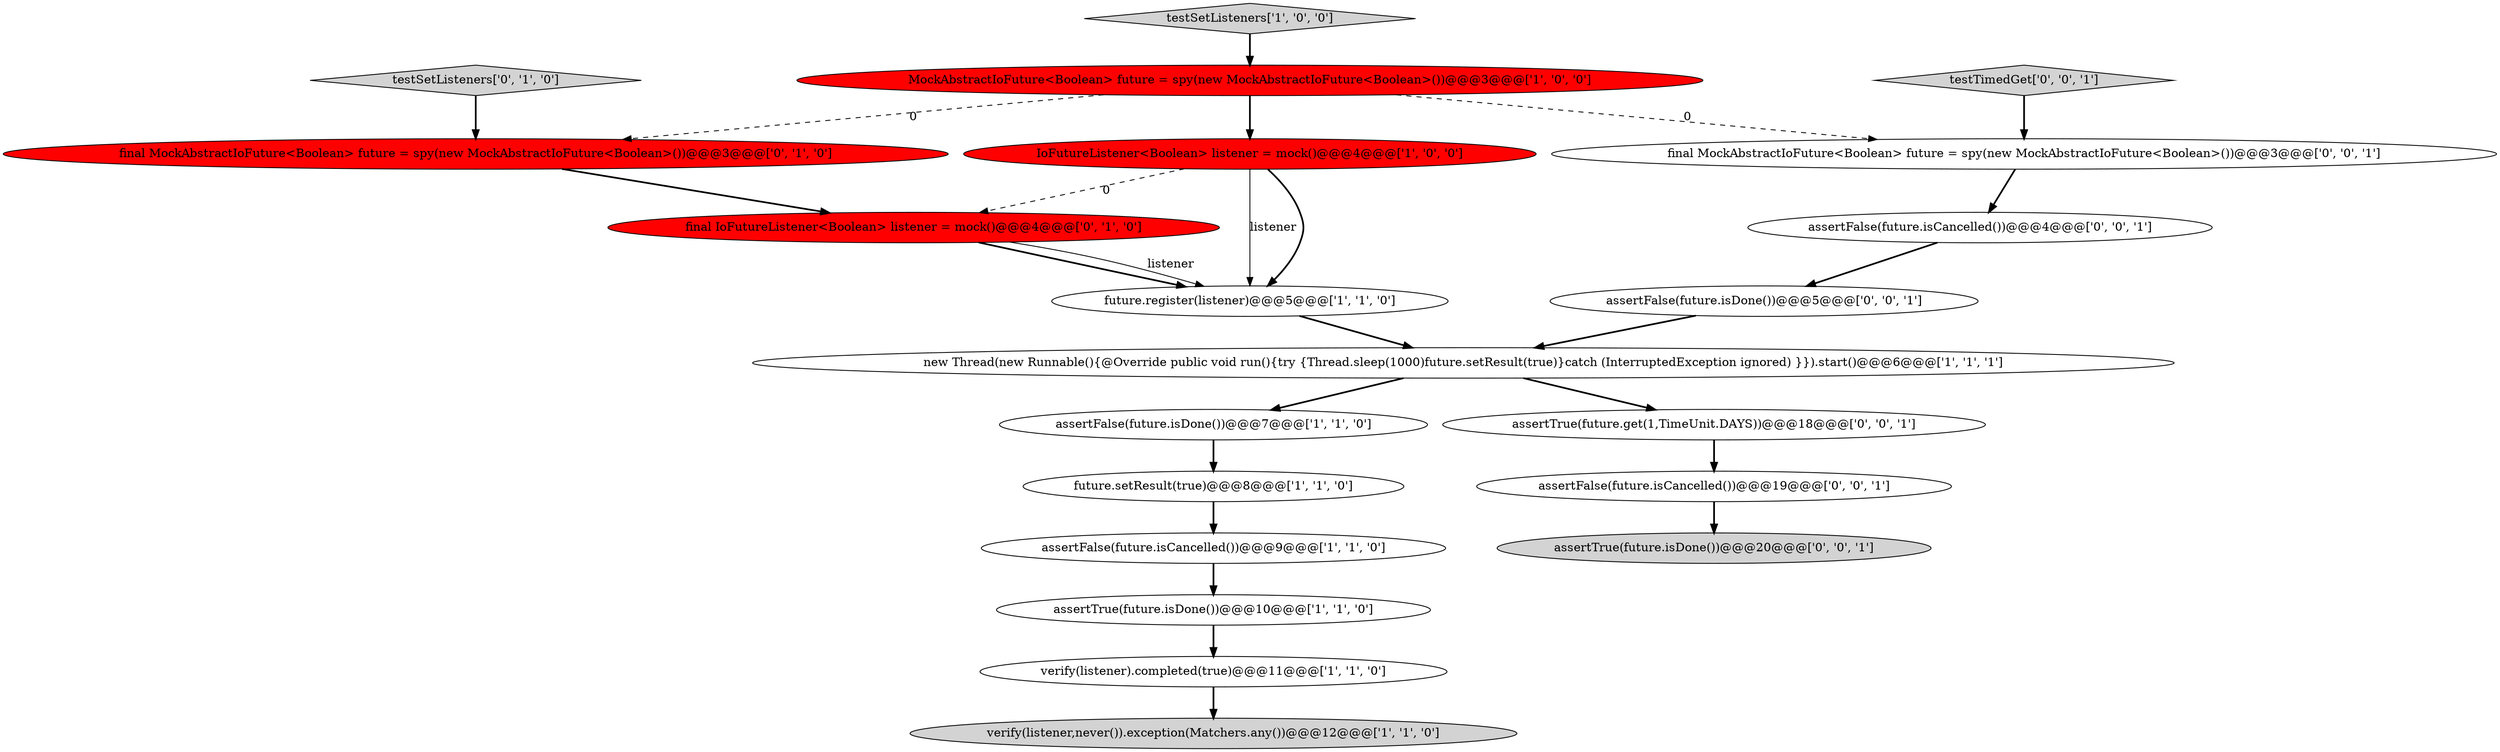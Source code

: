 digraph {
5 [style = filled, label = "verify(listener,never()).exception(Matchers.any())@@@12@@@['1', '1', '0']", fillcolor = lightgray, shape = ellipse image = "AAA0AAABBB1BBB"];
18 [style = filled, label = "assertFalse(future.isCancelled())@@@4@@@['0', '0', '1']", fillcolor = white, shape = ellipse image = "AAA0AAABBB3BBB"];
17 [style = filled, label = "assertTrue(future.isDone())@@@20@@@['0', '0', '1']", fillcolor = lightgray, shape = ellipse image = "AAA0AAABBB3BBB"];
2 [style = filled, label = "IoFutureListener<Boolean> listener = mock()@@@4@@@['1', '0', '0']", fillcolor = red, shape = ellipse image = "AAA1AAABBB1BBB"];
14 [style = filled, label = "assertFalse(future.isDone())@@@5@@@['0', '0', '1']", fillcolor = white, shape = ellipse image = "AAA0AAABBB3BBB"];
7 [style = filled, label = "assertFalse(future.isDone())@@@7@@@['1', '1', '0']", fillcolor = white, shape = ellipse image = "AAA0AAABBB1BBB"];
12 [style = filled, label = "final MockAbstractIoFuture<Boolean> future = spy(new MockAbstractIoFuture<Boolean>())@@@3@@@['0', '1', '0']", fillcolor = red, shape = ellipse image = "AAA1AAABBB2BBB"];
1 [style = filled, label = "future.setResult(true)@@@8@@@['1', '1', '0']", fillcolor = white, shape = ellipse image = "AAA0AAABBB1BBB"];
6 [style = filled, label = "MockAbstractIoFuture<Boolean> future = spy(new MockAbstractIoFuture<Boolean>())@@@3@@@['1', '0', '0']", fillcolor = red, shape = ellipse image = "AAA1AAABBB1BBB"];
4 [style = filled, label = "verify(listener).completed(true)@@@11@@@['1', '1', '0']", fillcolor = white, shape = ellipse image = "AAA0AAABBB1BBB"];
0 [style = filled, label = "new Thread(new Runnable(){@Override public void run(){try {Thread.sleep(1000)future.setResult(true)}catch (InterruptedException ignored) }}).start()@@@6@@@['1', '1', '1']", fillcolor = white, shape = ellipse image = "AAA0AAABBB1BBB"];
20 [style = filled, label = "assertTrue(future.get(1,TimeUnit.DAYS))@@@18@@@['0', '0', '1']", fillcolor = white, shape = ellipse image = "AAA0AAABBB3BBB"];
3 [style = filled, label = "future.register(listener)@@@5@@@['1', '1', '0']", fillcolor = white, shape = ellipse image = "AAA0AAABBB1BBB"];
11 [style = filled, label = "testSetListeners['0', '1', '0']", fillcolor = lightgray, shape = diamond image = "AAA0AAABBB2BBB"];
10 [style = filled, label = "assertTrue(future.isDone())@@@10@@@['1', '1', '0']", fillcolor = white, shape = ellipse image = "AAA0AAABBB1BBB"];
16 [style = filled, label = "assertFalse(future.isCancelled())@@@19@@@['0', '0', '1']", fillcolor = white, shape = ellipse image = "AAA0AAABBB3BBB"];
13 [style = filled, label = "final IoFutureListener<Boolean> listener = mock()@@@4@@@['0', '1', '0']", fillcolor = red, shape = ellipse image = "AAA1AAABBB2BBB"];
9 [style = filled, label = "testSetListeners['1', '0', '0']", fillcolor = lightgray, shape = diamond image = "AAA0AAABBB1BBB"];
19 [style = filled, label = "final MockAbstractIoFuture<Boolean> future = spy(new MockAbstractIoFuture<Boolean>())@@@3@@@['0', '0', '1']", fillcolor = white, shape = ellipse image = "AAA0AAABBB3BBB"];
8 [style = filled, label = "assertFalse(future.isCancelled())@@@9@@@['1', '1', '0']", fillcolor = white, shape = ellipse image = "AAA0AAABBB1BBB"];
15 [style = filled, label = "testTimedGet['0', '0', '1']", fillcolor = lightgray, shape = diamond image = "AAA0AAABBB3BBB"];
8->10 [style = bold, label=""];
2->3 [style = solid, label="listener"];
19->18 [style = bold, label=""];
7->1 [style = bold, label=""];
1->8 [style = bold, label=""];
2->3 [style = bold, label=""];
11->12 [style = bold, label=""];
16->17 [style = bold, label=""];
15->19 [style = bold, label=""];
3->0 [style = bold, label=""];
9->6 [style = bold, label=""];
0->7 [style = bold, label=""];
6->2 [style = bold, label=""];
6->12 [style = dashed, label="0"];
12->13 [style = bold, label=""];
20->16 [style = bold, label=""];
13->3 [style = bold, label=""];
14->0 [style = bold, label=""];
2->13 [style = dashed, label="0"];
6->19 [style = dashed, label="0"];
10->4 [style = bold, label=""];
0->20 [style = bold, label=""];
13->3 [style = solid, label="listener"];
4->5 [style = bold, label=""];
18->14 [style = bold, label=""];
}
